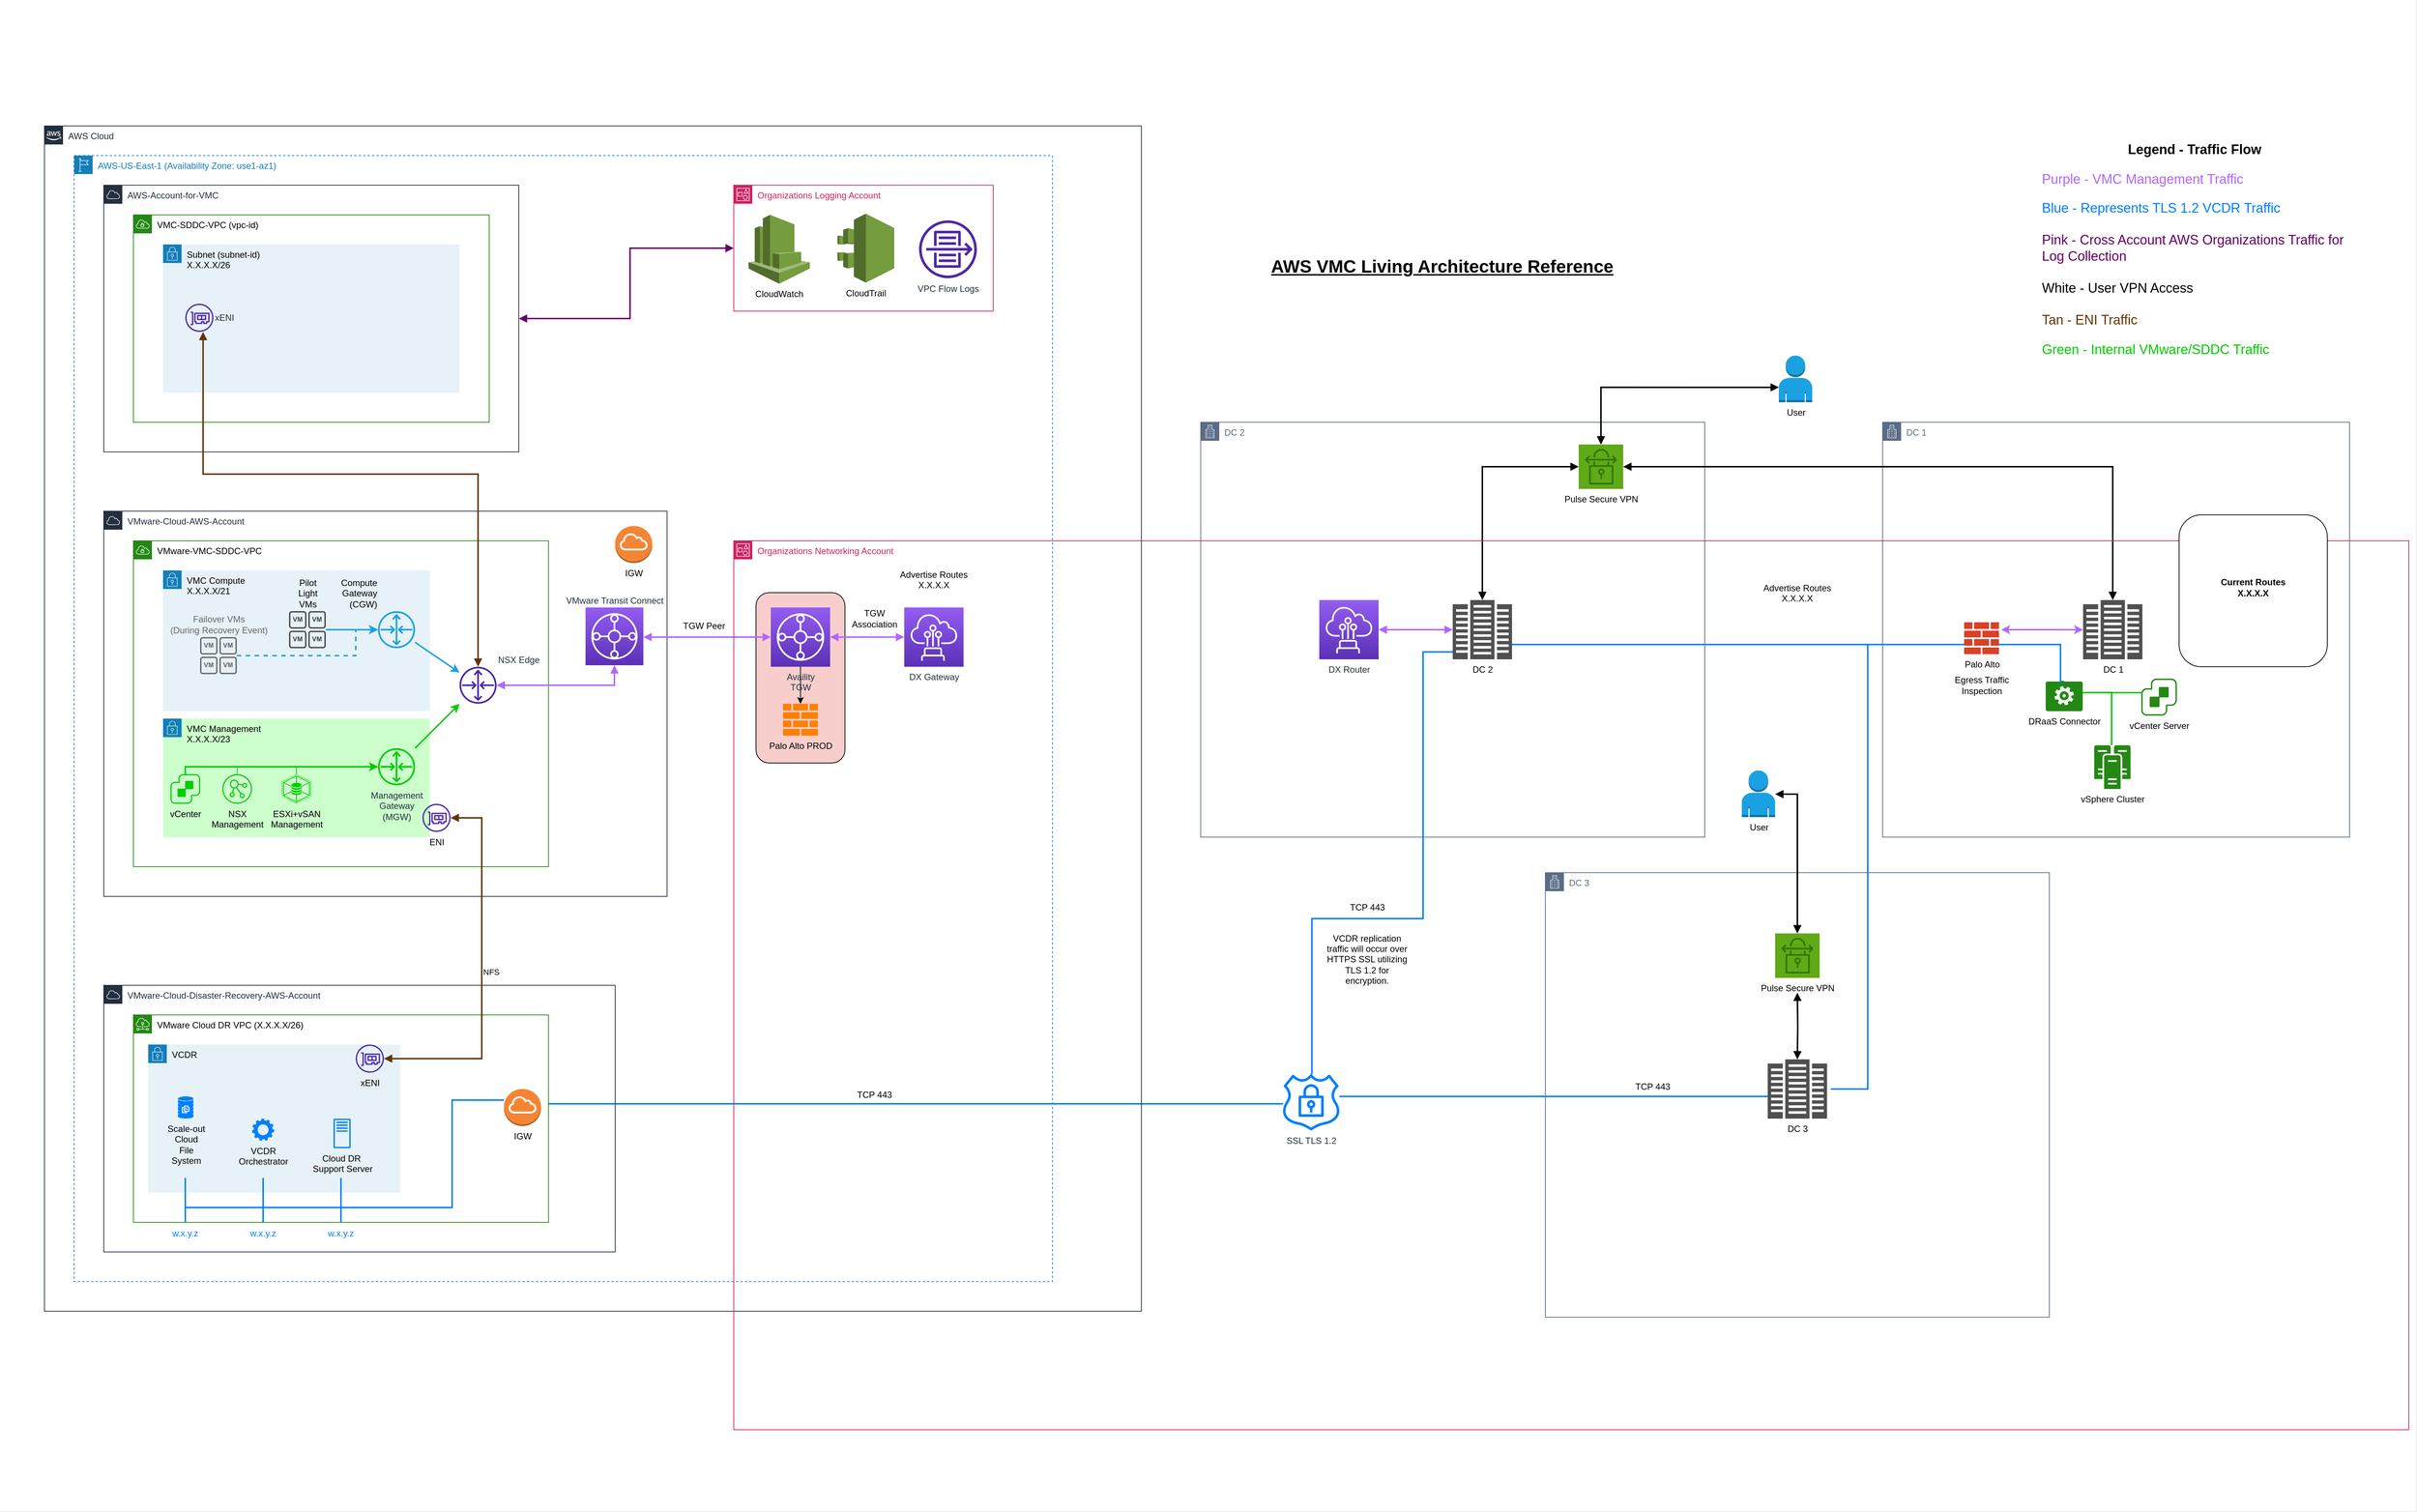 <mxfile version="22.0.2" type="github">
  <diagram name="Page-1" id="CFZ3m_Q7XMhh4M0znREa">
    <mxGraphModel dx="3552" dy="1558" grid="1" gridSize="10" guides="1" tooltips="1" connect="1" arrows="1" fold="1" page="1" pageScale="1" pageWidth="1100" pageHeight="850" background="#E6E6E6" math="0" shadow="0">
      <root>
        <mxCell id="0" />
        <mxCell id="EFL_deaahsUIEK4Oizf6-205" value="Background" style="" parent="0" />
        <mxCell id="EFL_deaahsUIEK4Oizf6-206" value="" style="fillColor=#FFFFFF;strokeColor=none;dashed=0;verticalAlign=top;fontStyle=0;fontColor=#232F3D;whiteSpace=wrap;html=1;" parent="EFL_deaahsUIEK4Oizf6-205" vertex="1">
          <mxGeometry x="-100" y="190" width="3260" height="2040" as="geometry" />
        </mxCell>
        <mxCell id="YQX2py7o5czLGxk7aCsz-1" value="&lt;div&gt;&lt;/div&gt;&lt;div&gt;Advertise Routes&lt;/div&gt;&lt;div&gt;X.X.X.X&lt;/div&gt;&lt;div&gt;&lt;br&gt;&lt;/div&gt;" style="text;whiteSpace=wrap;html=1;align=center;" parent="EFL_deaahsUIEK4Oizf6-205" vertex="1">
          <mxGeometry x="2270" y="970" width="110" height="100" as="geometry" />
        </mxCell>
        <mxCell id="NF3DAhBUewOX5-atg6oa-15" value="IGW" style="outlineConnect=0;dashed=0;verticalLabelPosition=bottom;verticalAlign=top;align=center;html=1;shape=mxgraph.aws3.internet_gateway;fillColor=#F58534;gradientColor=none;" parent="EFL_deaahsUIEK4Oizf6-205" vertex="1">
          <mxGeometry x="580" y="1570" width="50" height="50" as="geometry" />
        </mxCell>
        <mxCell id="NF3DAhBUewOX5-atg6oa-29" value="Palo Alto" style="sketch=0;pointerEvents=1;shadow=0;dashed=0;html=1;strokeColor=none;labelPosition=center;verticalLabelPosition=bottom;verticalAlign=top;outlineConnect=0;align=center;shape=mxgraph.office.concepts.firewall;fillColor=#DA4026;" parent="EFL_deaahsUIEK4Oizf6-205" vertex="1">
          <mxGeometry x="2550" y="1030" width="47" height="43" as="geometry" />
        </mxCell>
        <mxCell id="NF3DAhBUewOX5-atg6oa-26" value="Egress Traffic Inspection" style="text;html=1;strokeColor=none;fillColor=none;align=center;verticalAlign=middle;whiteSpace=wrap;rounded=0;" parent="EFL_deaahsUIEK4Oizf6-205" vertex="1">
          <mxGeometry x="2528.5" y="1080" width="90" height="70" as="geometry" />
        </mxCell>
        <mxCell id="NF3DAhBUewOX5-atg6oa-34" value="" style="endArrow=classic;startArrow=classic;html=1;rounded=0;strokeColor=#B266FF;strokeWidth=2;" parent="EFL_deaahsUIEK4Oizf6-205" target="EFL_deaahsUIEK4Oizf6-165" edge="1">
          <mxGeometry width="50" height="50" relative="1" as="geometry">
            <mxPoint x="2600" y="1040" as="sourcePoint" />
            <mxPoint x="2670" y="1050" as="targetPoint" />
          </mxGeometry>
        </mxCell>
        <mxCell id="NF3DAhBUewOX5-atg6oa-35" value="DC 3" style="points=[[0,0],[0.25,0],[0.5,0],[0.75,0],[1,0],[1,0.25],[1,0.5],[1,0.75],[1,1],[0.75,1],[0.5,1],[0.25,1],[0,1],[0,0.75],[0,0.5],[0,0.25]];outlineConnect=0;gradientColor=none;html=1;whiteSpace=wrap;fontSize=12;fontStyle=0;container=1;pointerEvents=0;collapsible=0;recursiveResize=0;shape=mxgraph.aws4.group;grIcon=mxgraph.aws4.group_corporate_data_center;strokeColor=#5A6C86;fillColor=none;verticalAlign=top;align=left;spacingLeft=30;fontColor=#5A6C86;dashed=0;" parent="EFL_deaahsUIEK4Oizf6-205" vertex="1">
          <mxGeometry x="1985" y="1368" width="680" height="600" as="geometry" />
        </mxCell>
        <mxCell id="NF3DAhBUewOX5-atg6oa-36" value="&lt;font color=&quot;#000000&quot;&gt;Pulse Secure VPN&lt;/font&gt;" style="sketch=0;outlineConnect=0;fontColor=#ffffff;strokeColor=#2D7600;fillColor=#60a917;dashed=0;verticalLabelPosition=bottom;verticalAlign=top;align=center;html=1;fontSize=12;fontStyle=0;aspect=fixed;shape=mxgraph.aws4.resourceIcon;resIcon=mxgraph.aws4.vpn_connection;" parent="NF3DAhBUewOX5-atg6oa-35" vertex="1">
          <mxGeometry x="310" y="82" width="60" height="60" as="geometry" />
        </mxCell>
        <mxCell id="NF3DAhBUewOX5-atg6oa-37" value="" style="edgeStyle=orthogonalEdgeStyle;rounded=0;orthogonalLoop=1;jettySize=auto;html=1;strokeColor=#000000;startArrow=block;startFill=1;strokeWidth=2;fillColor=#e51400;endArrow=block;endFill=1;" parent="NF3DAhBUewOX5-atg6oa-35" target="NF3DAhBUewOX5-atg6oa-38" edge="1">
          <mxGeometry relative="1" as="geometry">
            <Array as="points" />
            <mxPoint x="340" y="162" as="sourcePoint" />
            <mxPoint x="283" y="252" as="targetPoint" />
          </mxGeometry>
        </mxCell>
        <mxCell id="NF3DAhBUewOX5-atg6oa-38" value="DC 3" style="sketch=0;pointerEvents=1;shadow=0;dashed=0;html=1;strokeColor=none;fillColor=#505050;labelPosition=center;verticalLabelPosition=bottom;verticalAlign=top;outlineConnect=0;align=center;shape=mxgraph.office.servers.datacenter;" parent="NF3DAhBUewOX5-atg6oa-35" vertex="1">
          <mxGeometry x="300" y="252" width="80" height="80" as="geometry" />
        </mxCell>
        <mxCell id="k_cHZpzEjU6jbd9MycWm-3" value="SSL TLS 1.2" style="sketch=0;outlineConnect=0;fontColor=#232F3E;gradientColor=none;fillColor=#007FFF;strokeColor=none;dashed=0;verticalLabelPosition=bottom;verticalAlign=top;align=center;html=1;fontSize=12;fontStyle=0;aspect=fixed;pointerEvents=1;shape=mxgraph.aws4.ssl_padlock;" parent="EFL_deaahsUIEK4Oizf6-205" vertex="1">
          <mxGeometry x="1630" y="1640" width="78" height="76" as="geometry" />
        </mxCell>
        <mxCell id="k_cHZpzEjU6jbd9MycWm-5" style="edgeStyle=orthogonalEdgeStyle;rounded=0;orthogonalLoop=1;jettySize=auto;html=1;fillColor=#d5e8d4;strokeColor=#007FFF;startArrow=none;startFill=0;strokeWidth=2;endArrow=none;endFill=0;" parent="EFL_deaahsUIEK4Oizf6-205" source="k_cHZpzEjU6jbd9MycWm-3" target="iO8IXzt8poxKQLrwWmBO-33" edge="1">
          <mxGeometry relative="1" as="geometry">
            <Array as="points">
              <mxPoint x="1670" y="1430" />
              <mxPoint x="1820" y="1430" />
              <mxPoint x="1820" y="1070" />
            </Array>
            <mxPoint x="1730" y="1010" as="targetPoint" />
            <mxPoint x="1210" y="1060" as="sourcePoint" />
          </mxGeometry>
        </mxCell>
        <mxCell id="k_cHZpzEjU6jbd9MycWm-11" value="" style="edgeStyle=elbowEdgeStyle;elbow=vertical;endArrow=none;html=1;curved=0;rounded=0;endSize=6;startSize=8;startArrow=none;startFill=0;endFill=0;strokeWidth=2;fillColor=#d5e8d4;strokeColor=#007FFF;" parent="EFL_deaahsUIEK4Oizf6-205" source="EFL_deaahsUIEK4Oizf6-204" target="k_cHZpzEjU6jbd9MycWm-3" edge="1">
          <mxGeometry width="50" height="50" relative="1" as="geometry">
            <mxPoint x="1500" y="1410" as="sourcePoint" />
            <mxPoint x="1550" y="1360" as="targetPoint" />
            <Array as="points">
              <mxPoint x="1210" y="1680" />
            </Array>
          </mxGeometry>
        </mxCell>
        <mxCell id="k_cHZpzEjU6jbd9MycWm-12" value="VCDR replication traffic will occur over HTTPS SSL utilizing TLS 1.2 for encryption." style="text;html=1;strokeColor=none;fillColor=none;align=center;verticalAlign=middle;whiteSpace=wrap;rounded=0;" parent="EFL_deaahsUIEK4Oizf6-205" vertex="1">
          <mxGeometry x="1684" y="1420" width="121" height="130" as="geometry" />
        </mxCell>
        <mxCell id="k_cHZpzEjU6jbd9MycWm-14" value="" style="edgeStyle=elbowEdgeStyle;elbow=vertical;endArrow=none;html=1;curved=0;rounded=0;endSize=6;startSize=6;endFill=0;startArrow=none;startFill=0;strokeColor=#007FFF;strokeWidth=2;" parent="EFL_deaahsUIEK4Oizf6-205" source="NF3DAhBUewOX5-atg6oa-38" target="k_cHZpzEjU6jbd9MycWm-3" edge="1">
          <mxGeometry width="50" height="50" relative="1" as="geometry">
            <mxPoint x="1890" y="1570" as="sourcePoint" />
            <mxPoint x="1940" y="1520" as="targetPoint" />
            <Array as="points" />
          </mxGeometry>
        </mxCell>
        <mxCell id="k_cHZpzEjU6jbd9MycWm-17" value="&lt;div&gt;TCP 443&lt;/div&gt;" style="text;html=1;strokeColor=none;fillColor=none;align=center;verticalAlign=middle;whiteSpace=wrap;rounded=0;" parent="EFL_deaahsUIEK4Oizf6-205" vertex="1">
          <mxGeometry x="1050" y="1653" width="60" height="30" as="geometry" />
        </mxCell>
        <mxCell id="k_cHZpzEjU6jbd9MycWm-18" value="&lt;div&gt;TCP 443&lt;/div&gt;" style="text;html=1;strokeColor=none;fillColor=none;align=center;verticalAlign=middle;whiteSpace=wrap;rounded=0;" parent="EFL_deaahsUIEK4Oizf6-205" vertex="1">
          <mxGeometry x="1714.5" y="1400" width="60" height="30" as="geometry" />
        </mxCell>
        <mxCell id="k_cHZpzEjU6jbd9MycWm-19" value="&lt;div&gt;TCP 443&lt;/div&gt;" style="text;html=1;strokeColor=none;fillColor=none;align=center;verticalAlign=middle;whiteSpace=wrap;rounded=0;" parent="EFL_deaahsUIEK4Oizf6-205" vertex="1">
          <mxGeometry x="2100" y="1642" width="60" height="30" as="geometry" />
        </mxCell>
        <mxCell id="k_cHZpzEjU6jbd9MycWm-22" style="edgeStyle=orthogonalEdgeStyle;rounded=0;orthogonalLoop=1;jettySize=auto;html=1;exitX=1.063;exitY=0.5;exitDx=0;exitDy=0;exitPerimeter=0;fillColor=#a20025;strokeColor=#007FFF;startArrow=none;startFill=0;strokeWidth=2;endArrow=none;endFill=0;" parent="EFL_deaahsUIEK4Oizf6-205" source="NF3DAhBUewOX5-atg6oa-38" target="NF3DAhBUewOX5-atg6oa-29" edge="1">
          <mxGeometry relative="1" as="geometry">
            <Array as="points">
              <mxPoint x="2420" y="1660" />
              <mxPoint x="2420" y="1060" />
            </Array>
            <mxPoint x="1730" y="1010" as="targetPoint" />
            <mxPoint x="1210" y="1060" as="sourcePoint" />
          </mxGeometry>
        </mxCell>
        <mxCell id="VDFSCLHZ6UN0oR4ddyNd-4" value="" style="edgeStyle=segmentEdgeStyle;endArrow=none;html=1;curved=0;rounded=0;endSize=8;startSize=8;exitX=0.5;exitY=0;exitDx=0;exitDy=0;exitPerimeter=0;endFill=0;strokeWidth=2;strokeColor=#007FFF;" parent="EFL_deaahsUIEK4Oizf6-205" source="EFL_deaahsUIEK4Oizf6-168" target="NF3DAhBUewOX5-atg6oa-29" edge="1">
          <mxGeometry width="50" height="50" relative="1" as="geometry">
            <mxPoint x="2010" y="1340" as="sourcePoint" />
            <mxPoint x="2060" y="1290" as="targetPoint" />
            <Array as="points">
              <mxPoint x="2680" y="1110" />
              <mxPoint x="2680" y="1060" />
            </Array>
          </mxGeometry>
        </mxCell>
        <mxCell id="VDFSCLHZ6UN0oR4ddyNd-5" value="&lt;h1 align=&quot;center&quot; style=&quot;font-size: 18px;&quot;&gt;&lt;font style=&quot;font-size: 18px;&quot;&gt;Legend - Traffic Flow&lt;br&gt;&lt;/font&gt;&lt;/h1&gt;&lt;p style=&quot;font-size: 18px;&quot;&gt;&lt;font color=&quot;#b266ff&quot; style=&quot;font-size: 18px;&quot;&gt;Purple - VMC Management Traffic &lt;br&gt;&lt;/font&gt;&lt;/p&gt;&lt;p style=&quot;font-size: 18px;&quot;&gt;&lt;font style=&quot;font-size: 18px;&quot;&gt;&lt;font color=&quot;#007fff&quot;&gt;Blue - Represents TLS 1.2 VCDR Traffic&lt;/font&gt;&lt;br&gt;&lt;br&gt;&lt;font color=&quot;#660066&quot;&gt;Pink - Cross Account AWS Organizations Traffic for Log Collection&lt;/font&gt;&lt;br&gt;&lt;br&gt;White - User VPN Access&lt;br&gt;&lt;br&gt;&lt;font color=&quot;#663300&quot;&gt;Tan - ENI Traffic&lt;/font&gt;&lt;/font&gt;&lt;/p&gt;&lt;p style=&quot;font-size: 18px;&quot;&gt;&lt;font color=&quot;#00cc00&quot; style=&quot;font-size: 18px;&quot;&gt;Green - Internal VMware/SDDC Traffic&lt;br&gt;&lt;/font&gt;&lt;/p&gt;&lt;p style=&quot;font-size: 18px;&quot;&gt;&lt;font style=&quot;font-size: 18px;&quot;&gt;&amp;nbsp;&lt;font style=&quot;font-size: 18px;&quot;&gt;&lt;br&gt;&lt;/font&gt;&lt;/font&gt;&lt;/p&gt;" style="text;html=1;strokeColor=none;fillColor=none;spacing=5;spacingTop=-20;whiteSpace=wrap;overflow=hidden;rounded=0;" parent="EFL_deaahsUIEK4Oizf6-205" vertex="1">
          <mxGeometry x="2650" y="380" width="420" height="290" as="geometry" />
        </mxCell>
        <mxCell id="VDFSCLHZ6UN0oR4ddyNd-6" value="" style="edgeStyle=elbowEdgeStyle;rounded=0;elbow=vertical;html=1;labelBackgroundColor=#ffffff;endArrow=none;endFill=0;endSize=6;jettySize=auto;orthogonalLoop=1;strokeWidth=2;fontSize=14;strokeColor=#007FFF;" parent="EFL_deaahsUIEK4Oizf6-205" source="iO8IXzt8poxKQLrwWmBO-33" edge="1">
          <mxGeometry width="60" height="60" relative="1" as="geometry">
            <mxPoint x="1890" y="1180" as="sourcePoint" />
            <mxPoint x="2550" y="1060" as="targetPoint" />
            <Array as="points">
              <mxPoint x="2220" y="1060" />
            </Array>
          </mxGeometry>
        </mxCell>
        <mxCell id="VDFSCLHZ6UN0oR4ddyNd-20" value="&lt;font color=&quot;#007fff&quot;&gt;w.x.y.z&lt;/font&gt;" style="text;html=1;strokeColor=none;fillColor=none;align=center;verticalAlign=middle;whiteSpace=wrap;rounded=0;" parent="EFL_deaahsUIEK4Oizf6-205" vertex="1">
          <mxGeometry x="225" y="1840" width="60" height="30" as="geometry" />
        </mxCell>
        <mxCell id="VDFSCLHZ6UN0oR4ddyNd-21" value="&lt;div&gt;&lt;font color=&quot;#007fff&quot;&gt;w.x.y.z&lt;/font&gt;&lt;/div&gt;" style="text;html=1;strokeColor=none;fillColor=none;align=center;verticalAlign=middle;whiteSpace=wrap;rounded=0;" parent="EFL_deaahsUIEK4Oizf6-205" vertex="1">
          <mxGeometry x="120" y="1840" width="60" height="30" as="geometry" />
        </mxCell>
        <mxCell id="VDFSCLHZ6UN0oR4ddyNd-22" value="" style="rounded=1;whiteSpace=wrap;html=1;strokeColor=none;" parent="EFL_deaahsUIEK4Oizf6-205" vertex="1">
          <mxGeometry x="520" y="1560" width="120" height="82" as="geometry" />
        </mxCell>
        <mxCell id="VDFSCLHZ6UN0oR4ddyNd-25" value="IGW" style="outlineConnect=0;dashed=0;verticalLabelPosition=bottom;verticalAlign=top;align=center;html=1;shape=mxgraph.aws3.internet_gateway;fillColor=#F58534;gradientColor=none;" parent="EFL_deaahsUIEK4Oizf6-205" vertex="1">
          <mxGeometry x="730" y="900" width="50" height="50" as="geometry" />
        </mxCell>
        <mxCell id="VDFSCLHZ6UN0oR4ddyNd-19" value="&lt;font color=&quot;#007fff&quot;&gt;w.x.y.z&lt;/font&gt;" style="text;html=1;strokeColor=none;fillColor=none;align=center;verticalAlign=middle;whiteSpace=wrap;rounded=0;" parent="EFL_deaahsUIEK4Oizf6-205" vertex="1">
          <mxGeometry x="330" y="1840" width="60" height="30" as="geometry" />
        </mxCell>
        <mxCell id="VDFSCLHZ6UN0oR4ddyNd-33" value="" style="endArrow=none;html=1;rounded=0;entryX=0.5;entryY=0;entryDx=0;entryDy=0;strokeWidth=2;strokeColor=#007FFF;" parent="EFL_deaahsUIEK4Oizf6-205" target="VDFSCLHZ6UN0oR4ddyNd-19" edge="1">
          <mxGeometry width="50" height="50" relative="1" as="geometry">
            <mxPoint x="360" y="1820" as="sourcePoint" />
            <mxPoint x="420" y="1720" as="targetPoint" />
          </mxGeometry>
        </mxCell>
        <mxCell id="VDFSCLHZ6UN0oR4ddyNd-34" value="" style="endArrow=none;html=1;rounded=0;exitX=0.5;exitY=0;exitDx=0;exitDy=0;strokeWidth=2;strokeColor=#007FFF;" parent="EFL_deaahsUIEK4Oizf6-205" source="VDFSCLHZ6UN0oR4ddyNd-20" edge="1">
          <mxGeometry width="50" height="50" relative="1" as="geometry">
            <mxPoint x="230" y="1800" as="sourcePoint" />
            <mxPoint x="255" y="1820" as="targetPoint" />
          </mxGeometry>
        </mxCell>
        <mxCell id="VDFSCLHZ6UN0oR4ddyNd-35" value="" style="endArrow=none;html=1;rounded=0;exitX=0.5;exitY=0;exitDx=0;exitDy=0;strokeWidth=2;strokeColor=#007FFF;" parent="EFL_deaahsUIEK4Oizf6-205" source="VDFSCLHZ6UN0oR4ddyNd-21" edge="1">
          <mxGeometry width="50" height="50" relative="1" as="geometry">
            <mxPoint x="265" y="1850" as="sourcePoint" />
            <mxPoint x="150" y="1820" as="targetPoint" />
          </mxGeometry>
        </mxCell>
        <mxCell id="zbohaaeBNI1Exk3q-KYN-0" value="&lt;font color=&quot;#000000&quot;&gt;User&lt;/font&gt;" style="outlineConnect=0;dashed=0;verticalLabelPosition=bottom;verticalAlign=top;align=center;html=1;shape=mxgraph.aws3.user;fillColor=#1ba1e2;fontColor=#ffffff;strokeColor=#006EAF;" parent="EFL_deaahsUIEK4Oizf6-205" vertex="1">
          <mxGeometry x="2250" y="1230" width="45" height="63" as="geometry" />
        </mxCell>
        <mxCell id="zbohaaeBNI1Exk3q-KYN-4" value="" style="edgeStyle=orthogonalEdgeStyle;html=1;endArrow=block;elbow=vertical;startArrow=block;startFill=1;endFill=1;strokeColor=#000000;rounded=0;fillColor=#e51400;strokeWidth=2;" parent="EFL_deaahsUIEK4Oizf6-205" source="NF3DAhBUewOX5-atg6oa-36" target="zbohaaeBNI1Exk3q-KYN-0" edge="1">
          <mxGeometry width="100" relative="1" as="geometry">
            <mxPoint x="2310" y="723" as="sourcePoint" />
            <mxPoint x="2070" y="800" as="targetPoint" />
            <Array as="points">
              <mxPoint x="2325" y="1262" />
            </Array>
          </mxGeometry>
        </mxCell>
        <mxCell id="EFL_deaahsUIEK4Oizf6-10" value="Base" style="" parent="0" />
        <mxCell id="EFL_deaahsUIEK4Oizf6-85" value="AWS Cloud" style="points=[[0,0],[0.25,0],[0.5,0],[0.75,0],[1,0],[1,0.25],[1,0.5],[1,0.75],[1,1],[0.75,1],[0.5,1],[0.25,1],[0,1],[0,0.75],[0,0.5],[0,0.25]];outlineConnect=0;gradientColor=none;html=1;whiteSpace=wrap;fontSize=12;fontStyle=0;container=0;pointerEvents=0;collapsible=0;recursiveResize=0;shape=mxgraph.aws4.group;grIcon=mxgraph.aws4.group_aws_cloud_alt;strokeColor=#232F3E;fillColor=none;verticalAlign=top;align=left;spacingLeft=30;fontColor=#232F3E;dashed=0;" parent="EFL_deaahsUIEK4Oizf6-10" vertex="1">
          <mxGeometry x="-40" y="360" width="1480" height="1600" as="geometry" />
        </mxCell>
        <mxCell id="EFL_deaahsUIEK4Oizf6-12" value="AWS-US-East-1 (Availability Zone: use1-az1)" style="points=[[0,0],[0.25,0],[0.5,0],[0.75,0],[1,0],[1,0.25],[1,0.5],[1,0.75],[1,1],[0.75,1],[0.5,1],[0.25,1],[0,1],[0,0.75],[0,0.5],[0,0.25]];outlineConnect=0;gradientColor=none;html=1;whiteSpace=wrap;fontSize=12;fontStyle=0;container=0;pointerEvents=0;collapsible=0;recursiveResize=0;shape=mxgraph.aws4.group;grIcon=mxgraph.aws4.group_region;strokeColor=#147EBA;fillColor=none;verticalAlign=top;align=left;spacingLeft=30;fontColor=#147EBA;dashed=1;" parent="EFL_deaahsUIEK4Oizf6-10" vertex="1">
          <mxGeometry y="400" width="1320" height="1520" as="geometry" />
        </mxCell>
        <mxCell id="EFL_deaahsUIEK4Oizf6-36" value="VMware-Cloud-AWS-Account" style="points=[[0,0],[0.25,0],[0.5,0],[0.75,0],[1,0],[1,0.25],[1,0.5],[1,0.75],[1,1],[0.75,1],[0.5,1],[0.25,1],[0,1],[0,0.75],[0,0.5],[0,0.25]];outlineConnect=0;gradientColor=none;html=1;whiteSpace=wrap;fontSize=12;fontStyle=0;container=1;pointerEvents=0;collapsible=0;recursiveResize=0;shape=mxgraph.aws4.group;grIcon=mxgraph.aws4.group_aws_cloud;strokeColor=#232F3E;fillColor=none;verticalAlign=top;align=left;spacingLeft=30;fontColor=#232F3E;dashed=0;" parent="EFL_deaahsUIEK4Oizf6-10" vertex="1">
          <mxGeometry x="40" y="880" width="760" height="520" as="geometry" />
        </mxCell>
        <mxCell id="EFL_deaahsUIEK4Oizf6-107" value="&lt;h1&gt;AWS VMC Living Architecture Reference&lt;br&gt;&lt;/h1&gt;" style="text;html=1;strokeColor=none;fillColor=none;spacing=5;spacingTop=-20;whiteSpace=wrap;overflow=hidden;rounded=0;fontStyle=4;fontColor=#000000;" parent="EFL_deaahsUIEK4Oizf6-10" vertex="1">
          <mxGeometry x="1610" y="530" width="510" height="40" as="geometry" />
        </mxCell>
        <mxCell id="EFL_deaahsUIEK4Oizf6-150" value="DC 2" style="points=[[0,0],[0.25,0],[0.5,0],[0.75,0],[1,0],[1,0.25],[1,0.5],[1,0.75],[1,1],[0.75,1],[0.5,1],[0.25,1],[0,1],[0,0.75],[0,0.5],[0,0.25]];outlineConnect=0;gradientColor=none;html=1;whiteSpace=wrap;fontSize=12;fontStyle=0;container=1;pointerEvents=0;collapsible=0;recursiveResize=0;shape=mxgraph.aws4.group;grIcon=mxgraph.aws4.group_corporate_data_center;strokeColor=#5A6C86;fillColor=none;verticalAlign=top;align=left;spacingLeft=30;fontColor=#5A6C86;dashed=0;" parent="EFL_deaahsUIEK4Oizf6-10" vertex="1">
          <mxGeometry x="1520" y="760" width="680" height="560" as="geometry" />
        </mxCell>
        <mxCell id="iO8IXzt8poxKQLrwWmBO-22" value="&lt;font color=&quot;#000000&quot;&gt;Pulse Secure VPN&lt;/font&gt;" style="sketch=0;outlineConnect=0;fontColor=#ffffff;strokeColor=#2D7600;fillColor=#60a917;dashed=0;verticalLabelPosition=bottom;verticalAlign=top;align=center;html=1;fontSize=12;fontStyle=0;aspect=fixed;shape=mxgraph.aws4.resourceIcon;resIcon=mxgraph.aws4.vpn_connection;" parent="EFL_deaahsUIEK4Oizf6-150" vertex="1">
          <mxGeometry x="510" y="30" width="60" height="60" as="geometry" />
        </mxCell>
        <mxCell id="iO8IXzt8poxKQLrwWmBO-27" value="" style="edgeStyle=orthogonalEdgeStyle;rounded=0;orthogonalLoop=1;jettySize=auto;html=1;strokeColor=#000000;startArrow=block;startFill=1;strokeWidth=2;fillColor=#e51400;endArrow=block;endFill=1;" parent="EFL_deaahsUIEK4Oizf6-150" source="iO8IXzt8poxKQLrwWmBO-22" target="iO8IXzt8poxKQLrwWmBO-33" edge="1">
          <mxGeometry relative="1" as="geometry">
            <Array as="points">
              <mxPoint x="380" y="60" />
            </Array>
            <mxPoint x="290" y="150" as="sourcePoint" />
            <mxPoint x="323" y="240" as="targetPoint" />
          </mxGeometry>
        </mxCell>
        <mxCell id="iO8IXzt8poxKQLrwWmBO-33" value="DC 2" style="sketch=0;pointerEvents=1;shadow=0;dashed=0;html=1;strokeColor=none;fillColor=#505050;labelPosition=center;verticalLabelPosition=bottom;verticalAlign=top;outlineConnect=0;align=center;shape=mxgraph.office.servers.datacenter;" parent="EFL_deaahsUIEK4Oizf6-150" vertex="1">
          <mxGeometry x="340" y="240" width="80" height="80" as="geometry" />
        </mxCell>
        <mxCell id="NF3DAhBUewOX5-atg6oa-2" value="DX Router" style="sketch=0;points=[[0,0,0],[0.25,0,0],[0.5,0,0],[0.75,0,0],[1,0,0],[0,1,0],[0.25,1,0],[0.5,1,0],[0.75,1,0],[1,1,0],[0,0.25,0],[0,0.5,0],[0,0.75,0],[1,0.25,0],[1,0.5,0],[1,0.75,0]];outlineConnect=0;fontColor=#232F3E;gradientColor=#945DF2;gradientDirection=north;fillColor=#5A30B5;strokeColor=#ffffff;dashed=0;verticalLabelPosition=bottom;verticalAlign=top;align=center;html=1;fontSize=12;fontStyle=0;aspect=fixed;shape=mxgraph.aws4.resourceIcon;resIcon=mxgraph.aws4.direct_connect;" parent="EFL_deaahsUIEK4Oizf6-150" vertex="1">
          <mxGeometry x="160" y="240" width="80" height="80" as="geometry" />
        </mxCell>
        <mxCell id="NF3DAhBUewOX5-atg6oa-4" style="edgeStyle=orthogonalEdgeStyle;rounded=0;orthogonalLoop=1;jettySize=auto;html=1;fillColor=#a20025;strokeColor=#B266FF;startArrow=block;startFill=1;strokeWidth=2;endArrow=block;endFill=1;entryX=1;entryY=0.5;entryDx=0;entryDy=0;entryPerimeter=0;" parent="EFL_deaahsUIEK4Oizf6-150" source="iO8IXzt8poxKQLrwWmBO-33" target="NF3DAhBUewOX5-atg6oa-2" edge="1">
          <mxGeometry relative="1" as="geometry">
            <Array as="points" />
            <mxPoint x="90" y="300" as="targetPoint" />
            <mxPoint x="-310" y="300" as="sourcePoint" />
          </mxGeometry>
        </mxCell>
        <mxCell id="EFL_deaahsUIEK4Oizf6-156" value="DC 1" style="points=[[0,0],[0.25,0],[0.5,0],[0.75,0],[1,0],[1,0.25],[1,0.5],[1,0.75],[1,1],[0.75,1],[0.5,1],[0.25,1],[0,1],[0,0.75],[0,0.5],[0,0.25]];outlineConnect=0;gradientColor=none;html=1;whiteSpace=wrap;fontSize=12;fontStyle=0;container=1;pointerEvents=0;collapsible=0;recursiveResize=0;shape=mxgraph.aws4.group;grIcon=mxgraph.aws4.group_corporate_data_center;strokeColor=#5A6C86;fillColor=none;verticalAlign=top;align=left;spacingLeft=30;fontColor=#5A6C86;dashed=0;" parent="EFL_deaahsUIEK4Oizf6-10" vertex="1">
          <mxGeometry x="2440" y="760" width="630" height="560" as="geometry" />
        </mxCell>
        <mxCell id="EFL_deaahsUIEK4Oizf6-165" value="DC 1" style="sketch=0;pointerEvents=1;shadow=0;dashed=0;html=1;strokeColor=none;fillColor=#505050;labelPosition=center;verticalLabelPosition=bottom;verticalAlign=top;outlineConnect=0;align=center;shape=mxgraph.office.servers.datacenter;" parent="EFL_deaahsUIEK4Oizf6-156" vertex="1">
          <mxGeometry x="270.5" y="240" width="80" height="80" as="geometry" />
        </mxCell>
        <mxCell id="EFL_deaahsUIEK4Oizf6-30" value="AWS-Account-for-VMC" style="points=[[0,0],[0.25,0],[0.5,0],[0.75,0],[1,0],[1,0.25],[1,0.5],[1,0.75],[1,1],[0.75,1],[0.5,1],[0.25,1],[0,1],[0,0.75],[0,0.5],[0,0.25]];outlineConnect=0;gradientColor=none;html=1;whiteSpace=wrap;fontSize=12;fontStyle=0;container=1;pointerEvents=0;collapsible=0;recursiveResize=0;shape=mxgraph.aws4.group;grIcon=mxgraph.aws4.group_aws_cloud;strokeColor=#232F3E;fillColor=none;verticalAlign=top;align=left;spacingLeft=30;fontColor=#232F3E;dashed=0;movable=1;resizable=1;rotatable=1;deletable=1;editable=1;locked=0;connectable=1;" parent="EFL_deaahsUIEK4Oizf6-10" vertex="1">
          <mxGeometry x="40" y="440" width="560" height="360" as="geometry" />
        </mxCell>
        <mxCell id="EFL_deaahsUIEK4Oizf6-111" value="VMware-Cloud-Disaster-Recovery-AWS-Account" style="points=[[0,0],[0.25,0],[0.5,0],[0.75,0],[1,0],[1,0.25],[1,0.5],[1,0.75],[1,1],[0.75,1],[0.5,1],[0.25,1],[0,1],[0,0.75],[0,0.5],[0,0.25]];outlineConnect=0;gradientColor=none;html=1;whiteSpace=wrap;fontSize=12;fontStyle=0;container=0;pointerEvents=0;collapsible=0;recursiveResize=0;shape=mxgraph.aws4.group;grIcon=mxgraph.aws4.group_aws_cloud;strokeColor=#232F3E;fillColor=none;verticalAlign=top;align=left;spacingLeft=30;fontColor=#232F3E;dashed=0;" parent="EFL_deaahsUIEK4Oizf6-10" vertex="1">
          <mxGeometry x="40" y="1520" width="690" height="360" as="geometry" />
        </mxCell>
        <mxCell id="iO8IXzt8poxKQLrwWmBO-32" value="" style="edgeStyle=orthogonalEdgeStyle;html=1;endArrow=block;elbow=vertical;startArrow=block;startFill=1;endFill=1;strokeColor=#000000;rounded=0;fillColor=#e51400;strokeWidth=2;" parent="EFL_deaahsUIEK4Oizf6-10" source="EFL_deaahsUIEK4Oizf6-165" target="iO8IXzt8poxKQLrwWmBO-22" edge="1">
          <mxGeometry width="100" relative="1" as="geometry">
            <mxPoint x="2120" y="810" as="sourcePoint" />
            <mxPoint x="2640" y="820.0" as="targetPoint" />
            <Array as="points">
              <mxPoint x="2751" y="820" />
            </Array>
          </mxGeometry>
        </mxCell>
        <mxCell id="EFL_deaahsUIEK4Oizf6-9" value="AWS-SDDC" style="" parent="0" />
        <mxCell id="EFL_deaahsUIEK4Oizf6-56" value="&lt;font color=&quot;#000000&quot;&gt;VMware-VMC-SDDC-VPC&lt;/font&gt;" style="points=[[0,0],[0.25,0],[0.5,0],[0.75,0],[1,0],[1,0.25],[1,0.5],[1,0.75],[1,1],[0.75,1],[0.5,1],[0.25,1],[0,1],[0,0.75],[0,0.5],[0,0.25]];outlineConnect=0;gradientColor=none;html=1;whiteSpace=wrap;fontSize=12;fontStyle=0;container=1;pointerEvents=0;collapsible=0;recursiveResize=0;shape=mxgraph.aws4.group;grIcon=mxgraph.aws4.group_vpc;strokeColor=#248814;fillColor=none;verticalAlign=top;align=left;spacingLeft=30;fontColor=#AAB7B8;dashed=0;" parent="EFL_deaahsUIEK4Oizf6-9" vertex="1">
          <mxGeometry x="80" y="920" width="560" height="440" as="geometry" />
        </mxCell>
        <mxCell id="EFL_deaahsUIEK4Oizf6-57" value="&lt;div&gt;&lt;font color=&quot;#000000&quot;&gt;VMC Compute&amp;nbsp;&lt;/font&gt;&lt;/div&gt;&lt;div&gt;&lt;font color=&quot;#000000&quot;&gt;X.X.X.X/21&lt;/font&gt;&lt;/div&gt;" style="points=[[0,0],[0.25,0],[0.5,0],[0.75,0],[1,0],[1,0.25],[1,0.5],[1,0.75],[1,1],[0.75,1],[0.5,1],[0.25,1],[0,1],[0,0.75],[0,0.5],[0,0.25]];outlineConnect=0;gradientColor=none;html=1;whiteSpace=wrap;fontSize=12;fontStyle=0;container=1;pointerEvents=0;collapsible=0;recursiveResize=0;shape=mxgraph.aws4.group;grIcon=mxgraph.aws4.group_security_group;grStroke=0;strokeColor=#147EBA;fillColor=#E6F2F8;verticalAlign=top;align=left;spacingLeft=30;fontColor=#147EBA;dashed=0;" parent="EFL_deaahsUIEK4Oizf6-56" vertex="1">
          <mxGeometry x="40" y="40" width="360" height="190" as="geometry" />
        </mxCell>
        <mxCell id="EFL_deaahsUIEK4Oizf6-87" style="edgeStyle=orthogonalEdgeStyle;rounded=0;orthogonalLoop=1;jettySize=auto;html=1;strokeColor=#1aa1e3;strokeWidth=2;fillColor=#1ba1e2;" parent="EFL_deaahsUIEK4Oizf6-57" source="EFL_deaahsUIEK4Oizf6-75" target="EFL_deaahsUIEK4Oizf6-78" edge="1">
          <mxGeometry relative="1" as="geometry" />
        </mxCell>
        <mxCell id="EFL_deaahsUIEK4Oizf6-75" value="Pilot&lt;br&gt;Light&lt;br&gt;VMs" style="sketch=0;pointerEvents=1;shadow=0;dashed=0;html=1;strokeColor=none;fillColor=#434445;aspect=fixed;labelPosition=center;verticalLabelPosition=top;verticalAlign=bottom;align=center;outlineConnect=0;shape=mxgraph.vvd.vm_group;" parent="EFL_deaahsUIEK4Oizf6-57" vertex="1">
          <mxGeometry x="170" y="55" width="49.5" height="50" as="geometry" />
        </mxCell>
        <mxCell id="EFL_deaahsUIEK4Oizf6-78" value="Compute &lt;br&gt;Gateway&lt;br&gt;(CGW)" style="sketch=0;outlineConnect=0;fontColor=#000000;fillColor=#1ba1e2;strokeColor=#006EAF;dashed=0;verticalLabelPosition=top;verticalAlign=bottom;align=right;html=1;fontSize=12;fontStyle=0;aspect=fixed;pointerEvents=1;shape=mxgraph.aws4.router;labelPosition=left;" parent="EFL_deaahsUIEK4Oizf6-57" vertex="1">
          <mxGeometry x="290" y="55" width="50" height="50" as="geometry" />
        </mxCell>
        <mxCell id="EFL_deaahsUIEK4Oizf6-89" value="" style="edgeStyle=orthogonalEdgeStyle;rounded=0;orthogonalLoop=1;jettySize=auto;html=1;fillColor=#1ba1e2;strokeColor=#1aa1e3;strokeWidth=2;jumpStyle=none;dashed=1;" parent="EFL_deaahsUIEK4Oizf6-57" source="EFL_deaahsUIEK4Oizf6-79" target="EFL_deaahsUIEK4Oizf6-78" edge="1">
          <mxGeometry relative="1" as="geometry">
            <Array as="points">
              <mxPoint x="260" y="115" />
              <mxPoint x="260" y="80" />
            </Array>
          </mxGeometry>
        </mxCell>
        <mxCell id="EFL_deaahsUIEK4Oizf6-79" value="Failover VMs&lt;br&gt;(During Recovery Event)" style="sketch=0;pointerEvents=1;shadow=0;dashed=0;html=1;strokeColor=none;fillColor=#666666;aspect=fixed;labelPosition=center;verticalLabelPosition=top;verticalAlign=bottom;align=center;outlineConnect=0;shape=mxgraph.vvd.vm_group;fontColor=#666666;" parent="EFL_deaahsUIEK4Oizf6-57" vertex="1">
          <mxGeometry x="50" y="90" width="49.5" height="50" as="geometry" />
        </mxCell>
        <mxCell id="EFL_deaahsUIEK4Oizf6-69" value="NSX Edge" style="sketch=0;outlineConnect=0;fontColor=#232F3E;gradientColor=none;fillColor=#4D27AA;strokeColor=none;dashed=0;verticalLabelPosition=top;verticalAlign=bottom;align=left;html=1;fontSize=12;fontStyle=0;aspect=fixed;pointerEvents=1;shape=mxgraph.aws4.router;labelPosition=right;" parent="EFL_deaahsUIEK4Oizf6-56" vertex="1">
          <mxGeometry x="440" y="170" width="50" height="50" as="geometry" />
        </mxCell>
        <mxCell id="EFL_deaahsUIEK4Oizf6-73" value="&lt;div&gt;&lt;font color=&quot;#000000&quot;&gt;VMC Management&lt;br&gt;&lt;/font&gt;&lt;/div&gt;&lt;div&gt;&lt;font color=&quot;#000000&quot;&gt;X.X.X.X/23&lt;/font&gt;&lt;/div&gt;" style="points=[[0,0],[0.25,0],[0.5,0],[0.75,0],[1,0],[1,0.25],[1,0.5],[1,0.75],[1,1],[0.75,1],[0.5,1],[0.25,1],[0,1],[0,0.75],[0,0.5],[0,0.25]];outlineConnect=0;gradientColor=none;html=1;whiteSpace=wrap;fontSize=12;fontStyle=0;container=1;pointerEvents=0;collapsible=0;recursiveResize=0;shape=mxgraph.aws4.group;grIcon=mxgraph.aws4.group_security_group;grStroke=0;strokeColor=#147EBA;fillColor=#CCFFCC;verticalAlign=top;align=left;spacingLeft=30;fontColor=#147EBA;dashed=0;" parent="EFL_deaahsUIEK4Oizf6-56" vertex="1">
          <mxGeometry x="40" y="240" width="360" height="160" as="geometry" />
        </mxCell>
        <mxCell id="EFL_deaahsUIEK4Oizf6-97" style="edgeStyle=orthogonalEdgeStyle;rounded=0;orthogonalLoop=1;jettySize=auto;html=1;strokeColor=#00CC00;strokeWidth=2;" parent="EFL_deaahsUIEK4Oizf6-73" source="EFL_deaahsUIEK4Oizf6-80" target="EFL_deaahsUIEK4Oizf6-81" edge="1">
          <mxGeometry relative="1" as="geometry">
            <Array as="points">
              <mxPoint x="30" y="65" />
            </Array>
          </mxGeometry>
        </mxCell>
        <mxCell id="EFL_deaahsUIEK4Oizf6-80" value="vCenter" style="sketch=0;pointerEvents=1;shadow=0;dashed=0;html=1;strokeColor=none;fillColor=#00CC00;labelPosition=center;verticalLabelPosition=bottom;verticalAlign=top;align=center;outlineConnect=0;shape=mxgraph.vvd.vcenter_server;" parent="EFL_deaahsUIEK4Oizf6-73" vertex="1">
          <mxGeometry x="10" y="75" width="40" height="40" as="geometry" />
        </mxCell>
        <mxCell id="EFL_deaahsUIEK4Oizf6-81" value="Management&lt;br&gt;Gateway&lt;br&gt;(MGW)" style="sketch=0;outlineConnect=0;fontColor=#232F3E;gradientColor=none;fillColor=#00CC00;strokeColor=none;dashed=0;verticalLabelPosition=bottom;verticalAlign=top;align=center;html=1;fontSize=12;fontStyle=0;aspect=fixed;pointerEvents=1;shape=mxgraph.aws4.router;labelPosition=center;" parent="EFL_deaahsUIEK4Oizf6-73" vertex="1">
          <mxGeometry x="290" y="40" width="50" height="50" as="geometry" />
        </mxCell>
        <mxCell id="EFL_deaahsUIEK4Oizf6-98" style="edgeStyle=orthogonalEdgeStyle;rounded=0;orthogonalLoop=1;jettySize=auto;html=1;strokeColor=#00CC00;" parent="EFL_deaahsUIEK4Oizf6-73" source="EFL_deaahsUIEK4Oizf6-92" target="EFL_deaahsUIEK4Oizf6-81" edge="1">
          <mxGeometry relative="1" as="geometry">
            <Array as="points">
              <mxPoint x="100" y="65" />
            </Array>
          </mxGeometry>
        </mxCell>
        <mxCell id="EFL_deaahsUIEK4Oizf6-92" value="NSX&lt;br&gt;Management" style="sketch=0;pointerEvents=1;shadow=0;dashed=0;html=1;strokeColor=none;fillColor=#00CC00;aspect=fixed;labelPosition=center;verticalLabelPosition=bottom;verticalAlign=top;align=center;outlineConnect=0;shape=mxgraph.vvd.nsx_controller;" parent="EFL_deaahsUIEK4Oizf6-73" vertex="1">
          <mxGeometry x="80" y="75" width="40" height="40" as="geometry" />
        </mxCell>
        <mxCell id="EFL_deaahsUIEK4Oizf6-99" style="edgeStyle=orthogonalEdgeStyle;rounded=0;orthogonalLoop=1;jettySize=auto;html=1;strokeColor=#00CC00;" parent="EFL_deaahsUIEK4Oizf6-73" source="EFL_deaahsUIEK4Oizf6-94" target="EFL_deaahsUIEK4Oizf6-81" edge="1">
          <mxGeometry relative="1" as="geometry">
            <Array as="points">
              <mxPoint x="180" y="65" />
            </Array>
          </mxGeometry>
        </mxCell>
        <mxCell id="EFL_deaahsUIEK4Oizf6-94" value="ESXi+vSAN&lt;br&gt;Management" style="sketch=0;pointerEvents=1;shadow=0;dashed=0;html=1;strokeColor=none;fillColor=#00CC00;labelPosition=center;verticalLabelPosition=bottom;verticalAlign=top;align=center;outlineConnect=0;shape=mxgraph.vvd.vsan;" parent="EFL_deaahsUIEK4Oizf6-73" vertex="1">
          <mxGeometry x="160" y="75" width="40" height="40" as="geometry" />
        </mxCell>
        <mxCell id="EFL_deaahsUIEK4Oizf6-83" style="rounded=1;orthogonalLoop=1;jettySize=auto;html=1;strokeColor=#1aa1e3;strokeWidth=2;" parent="EFL_deaahsUIEK4Oizf6-56" source="EFL_deaahsUIEK4Oizf6-78" target="EFL_deaahsUIEK4Oizf6-69" edge="1">
          <mxGeometry relative="1" as="geometry" />
        </mxCell>
        <mxCell id="EFL_deaahsUIEK4Oizf6-84" style="rounded=0;orthogonalLoop=1;jettySize=auto;html=1;strokeColor=#00CC00;strokeWidth=2;" parent="EFL_deaahsUIEK4Oizf6-56" source="EFL_deaahsUIEK4Oizf6-81" target="EFL_deaahsUIEK4Oizf6-69" edge="1">
          <mxGeometry relative="1" as="geometry" />
        </mxCell>
        <mxCell id="EFL_deaahsUIEK4Oizf6-113" value="&lt;font color=&quot;#000000&quot;&gt;ENI&lt;/font&gt;" style="sketch=0;outlineConnect=0;fontColor=#232F3E;gradientColor=none;fillColor=#4D27AA;strokeColor=none;dashed=0;verticalLabelPosition=bottom;verticalAlign=top;align=center;html=1;fontSize=12;fontStyle=0;aspect=fixed;pointerEvents=1;shape=mxgraph.aws4.elastic_network_interface;" parent="EFL_deaahsUIEK4Oizf6-56" vertex="1">
          <mxGeometry x="390" y="355" width="38" height="38" as="geometry" />
        </mxCell>
        <mxCell id="EFL_deaahsUIEK4Oizf6-54" value="&lt;font color=&quot;#000000&quot;&gt;VMC-SDDC-VPC (vpc-id)&lt;/font&gt;" style="points=[[0,0],[0.25,0],[0.5,0],[0.75,0],[1,0],[1,0.25],[1,0.5],[1,0.75],[1,1],[0.75,1],[0.5,1],[0.25,1],[0,1],[0,0.75],[0,0.5],[0,0.25]];outlineConnect=0;gradientColor=none;html=1;whiteSpace=wrap;fontSize=12;fontStyle=0;container=1;pointerEvents=0;collapsible=0;recursiveResize=0;shape=mxgraph.aws4.group;grIcon=mxgraph.aws4.group_vpc;strokeColor=#248814;fillColor=none;verticalAlign=top;align=left;spacingLeft=30;fontColor=#AAB7B8;dashed=0;" parent="EFL_deaahsUIEK4Oizf6-9" vertex="1">
          <mxGeometry x="80" y="480" width="480" height="280" as="geometry" />
        </mxCell>
        <mxCell id="EFL_deaahsUIEK4Oizf6-55" value="&lt;div&gt;&lt;font color=&quot;#000000&quot;&gt;Subnet (subnet-id) &lt;br&gt;&lt;/font&gt;&lt;/div&gt;&lt;div&gt;&lt;font color=&quot;#000000&quot;&gt;X.X.X.X/26&lt;/font&gt;&lt;/div&gt;" style="points=[[0,0],[0.25,0],[0.5,0],[0.75,0],[1,0],[1,0.25],[1,0.5],[1,0.75],[1,1],[0.75,1],[0.5,1],[0.25,1],[0,1],[0,0.75],[0,0.5],[0,0.25]];outlineConnect=0;gradientColor=none;html=1;whiteSpace=wrap;fontSize=12;fontStyle=0;container=1;pointerEvents=0;collapsible=0;recursiveResize=0;shape=mxgraph.aws4.group;grIcon=mxgraph.aws4.group_security_group;grStroke=0;strokeColor=#147EBA;fillColor=#E6F2F8;verticalAlign=top;align=left;spacingLeft=30;fontColor=#147EBA;dashed=0;" parent="EFL_deaahsUIEK4Oizf6-54" vertex="1">
          <mxGeometry x="40" y="40" width="400" height="200" as="geometry" />
        </mxCell>
        <mxCell id="EFL_deaahsUIEK4Oizf6-68" value="xENI" style="sketch=0;outlineConnect=0;fontColor=#232F3E;gradientColor=none;fillColor=#4D27AA;strokeColor=none;dashed=0;verticalLabelPosition=middle;verticalAlign=middle;align=left;html=1;fontSize=12;fontStyle=0;aspect=fixed;pointerEvents=1;shape=mxgraph.aws4.elastic_network_interface;labelPosition=right;" parent="EFL_deaahsUIEK4Oizf6-55" vertex="1">
          <mxGeometry x="30" y="80" width="38" height="38" as="geometry" />
        </mxCell>
        <mxCell id="EFL_deaahsUIEK4Oizf6-70" style="edgeStyle=orthogonalEdgeStyle;rounded=0;orthogonalLoop=1;jettySize=auto;html=1;fontColor=#7F00FF;strokeWidth=2;strokeColor=#663300;endArrow=block;endFill=1;startArrow=block;startFill=1;" parent="EFL_deaahsUIEK4Oizf6-9" source="EFL_deaahsUIEK4Oizf6-68" target="EFL_deaahsUIEK4Oizf6-69" edge="1">
          <mxGeometry relative="1" as="geometry">
            <Array as="points">
              <mxPoint x="174" y="830" />
              <mxPoint x="545" y="830" />
            </Array>
          </mxGeometry>
        </mxCell>
        <mxCell id="EFL_deaahsUIEK4Oizf6-76" style="edgeStyle=orthogonalEdgeStyle;rounded=0;orthogonalLoop=1;jettySize=auto;html=1;strokeWidth=2;strokeColor=#B266FF;startArrow=block;startFill=1;entryX=0.5;entryY=1;entryDx=0;entryDy=0;entryPerimeter=0;endArrow=block;endFill=1;" parent="EFL_deaahsUIEK4Oizf6-9" source="EFL_deaahsUIEK4Oizf6-69" target="EFL_deaahsUIEK4Oizf6-108" edge="1">
          <mxGeometry relative="1" as="geometry">
            <mxPoint x="690" y="1159.053" as="targetPoint" />
            <Array as="points">
              <mxPoint x="729" y="1115" />
            </Array>
          </mxGeometry>
        </mxCell>
        <mxCell id="EFL_deaahsUIEK4Oizf6-108" value="VMware Transit Connect" style="sketch=0;points=[[0,0,0],[0.25,0,0],[0.5,0,0],[0.75,0,0],[1,0,0],[0,1,0],[0.25,1,0],[0.5,1,0],[0.75,1,0],[1,1,0],[0,0.25,0],[0,0.5,0],[0,0.75,0],[1,0.25,0],[1,0.5,0],[1,0.75,0]];outlineConnect=0;fontColor=#232F3E;gradientColor=#945DF2;gradientDirection=north;fillColor=#5A30B5;strokeColor=#ffffff;dashed=0;verticalLabelPosition=top;verticalAlign=bottom;align=center;html=1;fontSize=12;fontStyle=0;aspect=fixed;shape=mxgraph.aws4.resourceIcon;resIcon=mxgraph.aws4.transit_gateway;labelPosition=center;" parent="EFL_deaahsUIEK4Oizf6-9" vertex="1">
          <mxGeometry x="690" y="1010" width="78" height="78" as="geometry" />
        </mxCell>
        <mxCell id="EFL_deaahsUIEK4Oizf6-101" value="AWS-VMW-VCDR" style="" parent="0" />
        <mxCell id="EFL_deaahsUIEK4Oizf6-204" value="&lt;font data-darkreader-inline-color=&quot;&quot; style=&quot;--darkreader-inline-color: #e8e6e3;&quot; color=&quot;#000000&quot;&gt;VMware Cloud DR VPC (X.X.X.X/26)&lt;br&gt;&lt;/font&gt;" style="sketch=0;outlineConnect=0;gradientColor=none;html=1;whiteSpace=wrap;fontSize=12;fontStyle=0;shape=mxgraph.aws4.group;grIcon=mxgraph.aws4.group_subnet;strokeColor=#248814;fillColor=none;verticalAlign=top;align=left;spacingLeft=30;fontColor=#FFFFFF;dashed=0;" parent="EFL_deaahsUIEK4Oizf6-101" vertex="1">
          <mxGeometry x="80" y="1560" width="560" height="280" as="geometry" />
        </mxCell>
        <mxCell id="EFL_deaahsUIEK4Oizf6-116" value="&lt;font color=&quot;#000000&quot;&gt;VCDR&lt;/font&gt;" style="points=[[0,0],[0.25,0],[0.5,0],[0.75,0],[1,0],[1,0.25],[1,0.5],[1,0.75],[1,1],[0.75,1],[0.5,1],[0.25,1],[0,1],[0,0.75],[0,0.5],[0,0.25]];outlineConnect=0;gradientColor=none;html=1;whiteSpace=wrap;fontSize=12;fontStyle=0;container=1;pointerEvents=0;collapsible=0;recursiveResize=0;shape=mxgraph.aws4.group;grIcon=mxgraph.aws4.group_security_group;grStroke=0;strokeColor=#147EBA;fillColor=#E6F2F8;verticalAlign=top;align=left;spacingLeft=30;fontColor=#147EBA;dashed=0;" parent="EFL_deaahsUIEK4Oizf6-101" vertex="1">
          <mxGeometry x="100" y="1600" width="340" height="200" as="geometry" />
        </mxCell>
        <mxCell id="EFL_deaahsUIEK4Oizf6-114" value="Scale-out&lt;br&gt;Cloud&lt;br&gt;File&lt;br&gt;&lt;div&gt;System&lt;/div&gt;&lt;div&gt;&lt;br&gt;&lt;/div&gt;" style="sketch=0;html=1;aspect=fixed;strokeColor=none;shadow=0;fillColor=#007FFF;verticalAlign=top;labelPosition=center;verticalLabelPosition=bottom;shape=mxgraph.gcp2.database_3" parent="EFL_deaahsUIEK4Oizf6-116" vertex="1">
          <mxGeometry x="40" y="70" width="21" height="30" as="geometry" />
        </mxCell>
        <mxCell id="EFL_deaahsUIEK4Oizf6-106" value="VCDR&lt;br&gt;&lt;div&gt;Orchestrator&lt;/div&gt;&lt;div&gt;&lt;br&gt;&lt;/div&gt;" style="sketch=0;html=1;aspect=fixed;strokeColor=none;shadow=0;fillColor=#007FFF;verticalAlign=top;labelPosition=center;verticalLabelPosition=bottom;shape=mxgraph.gcp2.gear" parent="EFL_deaahsUIEK4Oizf6-116" vertex="1">
          <mxGeometry x="140" y="100" width="30" height="30" as="geometry" />
        </mxCell>
        <mxCell id="EFL_deaahsUIEK4Oizf6-115" value="&lt;font color=&quot;#000000&quot;&gt;xENI&lt;/font&gt;" style="sketch=0;outlineConnect=0;fontColor=#232F3E;gradientColor=none;fillColor=#4D27AA;strokeColor=none;dashed=0;verticalLabelPosition=bottom;verticalAlign=top;align=center;html=1;fontSize=12;fontStyle=0;aspect=fixed;pointerEvents=1;shape=mxgraph.aws4.elastic_network_interface;" parent="EFL_deaahsUIEK4Oizf6-116" vertex="1">
          <mxGeometry x="280" width="38" height="38" as="geometry" />
        </mxCell>
        <mxCell id="VDFSCLHZ6UN0oR4ddyNd-11" value="&lt;div&gt;&lt;font color=&quot;#000000&quot;&gt;Cloud DR&amp;nbsp;&lt;/font&gt;&lt;/div&gt;&lt;div&gt;&lt;font color=&quot;#000000&quot;&gt;Support Server&lt;br&gt;&lt;/font&gt;&lt;/div&gt;" style="sketch=0;outlineConnect=0;fontColor=#232F3E;gradientColor=none;fillColor=#007FFF;strokeColor=none;dashed=0;verticalLabelPosition=bottom;verticalAlign=top;align=center;html=1;fontSize=12;fontStyle=0;aspect=fixed;pointerEvents=1;shape=mxgraph.aws4.traditional_server;" parent="EFL_deaahsUIEK4Oizf6-116" vertex="1">
          <mxGeometry x="250" y="100" width="23.08" height="40" as="geometry" />
        </mxCell>
        <mxCell id="EFL_deaahsUIEK4Oizf6-119" value="NFS" style="edgeStyle=orthogonalEdgeStyle;rounded=0;orthogonalLoop=1;jettySize=auto;html=1;startArrow=block;startFill=1;strokeWidth=2;strokeColor=#663300;labelPosition=right;verticalLabelPosition=middle;align=left;verticalAlign=middle;labelBackgroundColor=none;endArrow=block;endFill=1;" parent="EFL_deaahsUIEK4Oizf6-101" source="EFL_deaahsUIEK4Oizf6-115" target="EFL_deaahsUIEK4Oizf6-113" edge="1">
          <mxGeometry relative="1" as="geometry">
            <Array as="points">
              <mxPoint x="550" y="1619" />
              <mxPoint x="550" y="1294" />
            </Array>
          </mxGeometry>
        </mxCell>
        <mxCell id="EFL_deaahsUIEK4Oizf6-123" style="edgeStyle=orthogonalEdgeStyle;rounded=0;orthogonalLoop=1;jettySize=auto;html=1;strokeColor=#007FFF;strokeWidth=2;endArrow=none;endFill=0;" parent="EFL_deaahsUIEK4Oizf6-101" edge="1">
          <mxGeometry relative="1" as="geometry">
            <Array as="points">
              <mxPoint x="150" y="1820" />
              <mxPoint x="360" y="1820" />
              <mxPoint x="360" y="1780" />
            </Array>
            <mxPoint x="150" y="1780" as="sourcePoint" />
            <mxPoint x="360" y="1780" as="targetPoint" />
          </mxGeometry>
        </mxCell>
        <mxCell id="EFL_deaahsUIEK4Oizf6-124" style="edgeStyle=orthogonalEdgeStyle;rounded=0;orthogonalLoop=1;jettySize=auto;html=1;strokeColor=#007FFF;endArrow=none;endFill=0;strokeWidth=2;" parent="EFL_deaahsUIEK4Oizf6-101" target="EFL_deaahsUIEK4Oizf6-130" edge="1">
          <mxGeometry relative="1" as="geometry">
            <Array as="points">
              <mxPoint x="255" y="1820" />
              <mxPoint x="510" y="1820" />
              <mxPoint x="510" y="1675" />
            </Array>
            <mxPoint x="255" y="1780" as="sourcePoint" />
            <mxPoint x="490" y="1685" as="targetPoint" />
          </mxGeometry>
        </mxCell>
        <object label="AWS-org-vpcs" id="EFL_deaahsUIEK4Oizf6-125">
          <mxCell style="" parent="0" />
        </object>
        <mxCell id="EFL_deaahsUIEK4Oizf6-178" value="" style="rounded=1;whiteSpace=wrap;html=1;labelBackgroundColor=none;fillColor=#f8cecc;labelPosition=right;verticalLabelPosition=bottom;align=left;verticalAlign=top;" parent="EFL_deaahsUIEK4Oizf6-125" vertex="1">
          <mxGeometry x="920" y="990" width="120" height="230" as="geometry" />
        </mxCell>
        <mxCell id="EFL_deaahsUIEK4Oizf6-144" value="" style="edgeStyle=orthogonalEdgeStyle;rounded=0;orthogonalLoop=1;jettySize=auto;html=1;strokeColor=#B266FF;startArrow=block;startFill=1;strokeWidth=2;endArrow=block;endFill=1;" parent="EFL_deaahsUIEK4Oizf6-125" source="EFL_deaahsUIEK4Oizf6-127" target="EFL_deaahsUIEK4Oizf6-129" edge="1">
          <mxGeometry relative="1" as="geometry">
            <Array as="points">
              <mxPoint x="1040" y="1050" />
              <mxPoint x="1040" y="1050" />
            </Array>
          </mxGeometry>
        </mxCell>
        <mxCell id="EFL_deaahsUIEK4Oizf6-128" style="edgeStyle=orthogonalEdgeStyle;rounded=0;orthogonalLoop=1;jettySize=auto;html=1;strokeColor=#B266FF;startArrow=block;startFill=1;strokeWidth=2;endArrow=block;endFill=1;" parent="EFL_deaahsUIEK4Oizf6-125" source="EFL_deaahsUIEK4Oizf6-108" target="EFL_deaahsUIEK4Oizf6-127" edge="1">
          <mxGeometry relative="1" as="geometry">
            <Array as="points">
              <mxPoint x="890" y="1050" />
              <mxPoint x="890" y="1050" />
            </Array>
          </mxGeometry>
        </mxCell>
        <mxCell id="EFL_deaahsUIEK4Oizf6-129" value="DX Gateway" style="sketch=0;points=[[0,0,0],[0.25,0,0],[0.5,0,0],[0.75,0,0],[1,0,0],[0,1,0],[0.25,1,0],[0.5,1,0],[0.75,1,0],[1,1,0],[0,0.25,0],[0,0.5,0],[0,0.75,0],[1,0.25,0],[1,0.5,0],[1,0.75,0]];outlineConnect=0;fontColor=#232F3E;gradientColor=#945DF2;gradientDirection=north;fillColor=#5A30B5;strokeColor=#ffffff;dashed=0;verticalLabelPosition=bottom;verticalAlign=top;align=center;html=1;fontSize=12;fontStyle=0;aspect=fixed;shape=mxgraph.aws4.resourceIcon;resIcon=mxgraph.aws4.direct_connect;" parent="EFL_deaahsUIEK4Oizf6-125" vertex="1">
          <mxGeometry x="1120" y="1010" width="80" height="80" as="geometry" />
        </mxCell>
        <mxCell id="EFL_deaahsUIEK4Oizf6-130" value="IGW" style="outlineConnect=0;dashed=0;verticalLabelPosition=bottom;verticalAlign=top;align=center;html=1;shape=mxgraph.aws3.internet_gateway;fillColor=#F58534;gradientColor=none;" parent="EFL_deaahsUIEK4Oizf6-125" vertex="1">
          <mxGeometry x="580" y="1660" width="50" height="50" as="geometry" />
        </mxCell>
        <mxCell id="EFL_deaahsUIEK4Oizf6-146" value="TGW Peer" style="text;html=1;strokeColor=none;fillColor=none;align=center;verticalAlign=middle;whiteSpace=wrap;rounded=0;" parent="EFL_deaahsUIEK4Oizf6-125" vertex="1">
          <mxGeometry x="820" y="1020" width="60" height="30" as="geometry" />
        </mxCell>
        <mxCell id="EFL_deaahsUIEK4Oizf6-147" value="TGW Association" style="text;html=1;strokeColor=none;fillColor=none;align=center;verticalAlign=middle;whiteSpace=wrap;rounded=0;" parent="EFL_deaahsUIEK4Oizf6-125" vertex="1">
          <mxGeometry x="1050" y="1010" width="60" height="30" as="geometry" />
        </mxCell>
        <mxCell id="iO8IXzt8poxKQLrwWmBO-2" value="Organizations Networking Account" style="points=[[0,0],[0.25,0],[0.5,0],[0.75,0],[1,0],[1,0.25],[1,0.5],[1,0.75],[1,1],[0.75,1],[0.5,1],[0.25,1],[0,1],[0,0.75],[0,0.5],[0,0.25]];outlineConnect=0;gradientColor=none;html=1;whiteSpace=wrap;fontSize=12;fontStyle=0;container=1;pointerEvents=0;collapsible=0;recursiveResize=0;shape=mxgraph.aws4.group;grIcon=mxgraph.aws4.group_account;strokeColor=#CD2264;fillColor=none;verticalAlign=top;align=left;spacingLeft=30;fontColor=#CD2264;dashed=0;" parent="EFL_deaahsUIEK4Oizf6-125" vertex="1">
          <mxGeometry x="890" y="920" width="2260" height="1200" as="geometry" />
        </mxCell>
        <mxCell id="EFL_deaahsUIEK4Oizf6-148" value="&lt;div&gt;&lt;/div&gt;&lt;div&gt;Advertise Routes&lt;/div&gt;&lt;div&gt;X.X.X.X&lt;/div&gt;&lt;div&gt;&lt;br&gt;&lt;/div&gt;" style="text;html=1;strokeColor=none;fillColor=none;align=center;verticalAlign=middle;whiteSpace=wrap;rounded=0;" parent="iO8IXzt8poxKQLrwWmBO-2" vertex="1">
          <mxGeometry x="220" y="30" width="100" height="60" as="geometry" />
        </mxCell>
        <mxCell id="ln_sAM63_Wb8FuetMg4N-1" value="Palo Alto PROD" style="sketch=0;pointerEvents=1;shadow=0;dashed=0;html=1;strokeColor=none;labelPosition=center;verticalLabelPosition=bottom;verticalAlign=top;outlineConnect=0;align=center;shape=mxgraph.office.concepts.firewall;fillColor=#FF8000;" parent="iO8IXzt8poxKQLrwWmBO-2" vertex="1">
          <mxGeometry x="66.5" y="220" width="47" height="43" as="geometry" />
        </mxCell>
        <mxCell id="Ap3k6P0uVxlBgtjkodsI-0" value="" style="edgeStyle=orthogonalEdgeStyle;rounded=0;orthogonalLoop=1;jettySize=auto;html=1;" edge="1" parent="iO8IXzt8poxKQLrwWmBO-2" source="EFL_deaahsUIEK4Oizf6-127" target="ln_sAM63_Wb8FuetMg4N-1">
          <mxGeometry relative="1" as="geometry" />
        </mxCell>
        <mxCell id="EFL_deaahsUIEK4Oizf6-127" value="&lt;div&gt;Availity&lt;/div&gt;&lt;div&gt;TGW&lt;/div&gt;" style="sketch=0;points=[[0,0,0],[0.25,0,0],[0.5,0,0],[0.75,0,0],[1,0,0],[0,1,0],[0.25,1,0],[0.5,1,0],[0.75,1,0],[1,1,0],[0,0.25,0],[0,0.5,0],[0,0.75,0],[1,0.25,0],[1,0.5,0],[1,0.75,0]];outlineConnect=0;fontColor=#232F3E;gradientColor=#945DF2;gradientDirection=north;fillColor=#5A30B5;strokeColor=#ffffff;dashed=0;verticalLabelPosition=bottom;verticalAlign=top;align=center;html=1;fontSize=12;fontStyle=0;aspect=fixed;shape=mxgraph.aws4.resourceIcon;resIcon=mxgraph.aws4.transit_gateway;" parent="iO8IXzt8poxKQLrwWmBO-2" vertex="1">
          <mxGeometry x="50" y="90" width="80" height="80" as="geometry" />
        </mxCell>
        <mxCell id="iO8IXzt8poxKQLrwWmBO-3" value="Organizations Logging Account" style="points=[[0,0],[0.25,0],[0.5,0],[0.75,0],[1,0],[1,0.25],[1,0.5],[1,0.75],[1,1],[0.75,1],[0.5,1],[0.25,1],[0,1],[0,0.75],[0,0.5],[0,0.25]];outlineConnect=0;gradientColor=none;html=1;whiteSpace=wrap;fontSize=12;fontStyle=0;container=1;pointerEvents=0;collapsible=0;recursiveResize=0;shape=mxgraph.aws4.group;grIcon=mxgraph.aws4.group_account;strokeColor=#CD2264;fillColor=none;verticalAlign=top;align=left;spacingLeft=30;fontColor=#CD2264;dashed=0;" parent="EFL_deaahsUIEK4Oizf6-125" vertex="1">
          <mxGeometry x="890" y="440" width="350" height="170" as="geometry" />
        </mxCell>
        <mxCell id="iO8IXzt8poxKQLrwWmBO-4" value="CloudWatch" style="outlineConnect=0;dashed=0;verticalLabelPosition=bottom;verticalAlign=top;align=center;html=1;shape=mxgraph.aws3.cloudwatch;fillColor=#759C3E;gradientColor=none;" parent="iO8IXzt8poxKQLrwWmBO-3" vertex="1">
          <mxGeometry x="20" y="40" width="82.5" height="93" as="geometry" />
        </mxCell>
        <mxCell id="iO8IXzt8poxKQLrwWmBO-7" value="VPC Flow Logs" style="sketch=0;outlineConnect=0;fontColor=#232F3E;gradientColor=none;fillColor=#4D27AA;strokeColor=none;dashed=0;verticalLabelPosition=bottom;verticalAlign=top;align=center;html=1;fontSize=12;fontStyle=0;aspect=fixed;pointerEvents=1;shape=mxgraph.aws4.flow_logs;" parent="iO8IXzt8poxKQLrwWmBO-3" vertex="1">
          <mxGeometry x="250" y="47.5" width="78" height="78" as="geometry" />
        </mxCell>
        <mxCell id="iO8IXzt8poxKQLrwWmBO-6" value="CloudTrail" style="outlineConnect=0;dashed=0;verticalLabelPosition=bottom;verticalAlign=top;align=center;html=1;shape=mxgraph.aws3.cloudtrail;fillColor=#759C3E;gradientColor=none;" parent="iO8IXzt8poxKQLrwWmBO-3" vertex="1">
          <mxGeometry x="140" y="38.5" width="76.5" height="93" as="geometry" />
        </mxCell>
        <mxCell id="iO8IXzt8poxKQLrwWmBO-12" style="edgeStyle=orthogonalEdgeStyle;rounded=0;orthogonalLoop=1;jettySize=auto;html=1;strokeColor=#660066;startArrow=block;startFill=1;strokeWidth=2;exitX=1;exitY=0.5;exitDx=0;exitDy=0;entryX=0;entryY=0.5;entryDx=0;entryDy=0;endArrow=block;endFill=1;" parent="EFL_deaahsUIEK4Oizf6-125" source="EFL_deaahsUIEK4Oizf6-30" target="iO8IXzt8poxKQLrwWmBO-3" edge="1">
          <mxGeometry relative="1" as="geometry">
            <Array as="points">
              <mxPoint x="750" y="620" />
              <mxPoint x="750" y="525" />
            </Array>
            <mxPoint x="778" y="1060" as="sourcePoint" />
            <mxPoint x="950" y="1060" as="targetPoint" />
          </mxGeometry>
        </mxCell>
        <mxCell id="iO8IXzt8poxKQLrwWmBO-21" value="&lt;font color=&quot;#000000&quot;&gt;User&lt;/font&gt;" style="outlineConnect=0;dashed=0;verticalLabelPosition=bottom;verticalAlign=top;align=center;html=1;shape=mxgraph.aws3.user;fillColor=#1ba1e2;fontColor=#ffffff;strokeColor=#006EAF;" parent="EFL_deaahsUIEK4Oizf6-125" vertex="1">
          <mxGeometry x="2300" y="670" width="45" height="63" as="geometry" />
        </mxCell>
        <mxCell id="iO8IXzt8poxKQLrwWmBO-30" value="" style="edgeStyle=orthogonalEdgeStyle;html=1;endArrow=block;elbow=vertical;startArrow=block;startFill=1;endFill=1;strokeColor=#000000;rounded=0;exitX=0;exitY=0.68;exitDx=0;exitDy=0;exitPerimeter=0;fillColor=#e51400;strokeWidth=2;" parent="EFL_deaahsUIEK4Oizf6-125" source="iO8IXzt8poxKQLrwWmBO-21" target="iO8IXzt8poxKQLrwWmBO-22" edge="1">
          <mxGeometry width="100" relative="1" as="geometry">
            <mxPoint x="2290" y="790" as="sourcePoint" />
            <mxPoint x="2390" y="790" as="targetPoint" />
          </mxGeometry>
        </mxCell>
        <object label="datacenter1" id="EFL_deaahsUIEK4Oizf6-47">
          <mxCell style="" parent="0" />
        </object>
        <mxCell id="EFL_deaahsUIEK4Oizf6-166" value="" style="edgeStyle=orthogonalEdgeStyle;html=1;endArrow=none;elbow=vertical;startArrow=none;endFill=0;strokeColor=#00CC00;rounded=0;strokeWidth=2;" parent="EFL_deaahsUIEK4Oizf6-47" edge="1">
          <mxGeometry width="100" relative="1" as="geometry">
            <mxPoint x="2709" y="1125" as="sourcePoint" />
            <mxPoint x="2789" y="1125" as="targetPoint" />
          </mxGeometry>
        </mxCell>
        <mxCell id="EFL_deaahsUIEK4Oizf6-167" value="" style="edgeStyle=orthogonalEdgeStyle;html=1;endArrow=none;elbow=vertical;startArrow=none;endFill=0;strokeColor=#00CC00;rounded=0;exitX=1.077;exitY=0.371;exitDx=0;exitDy=0;exitPerimeter=0;strokeWidth=2;" parent="EFL_deaahsUIEK4Oizf6-47" edge="1">
          <mxGeometry width="100" relative="1" as="geometry">
            <mxPoint x="2712.85" y="1124.84" as="sourcePoint" />
            <mxPoint x="2749" y="1196" as="targetPoint" />
            <Array as="points">
              <mxPoint x="2749" y="1125" />
            </Array>
          </mxGeometry>
        </mxCell>
        <mxCell id="EFL_deaahsUIEK4Oizf6-168" value="DRaaS Connector" style="verticalLabelPosition=bottom;html=1;verticalAlign=top;align=center;strokeColor=none;fillColor=#248814;shape=mxgraph.azure.worker_role;" parent="EFL_deaahsUIEK4Oizf6-47" vertex="1">
          <mxGeometry x="2660" y="1110" width="50" height="40" as="geometry" />
        </mxCell>
        <mxCell id="EFL_deaahsUIEK4Oizf6-169" value="&lt;div&gt;vSphere Cluster&lt;/div&gt;&lt;div&gt;&lt;br&gt;&lt;/div&gt;" style="sketch=0;pointerEvents=1;shadow=0;dashed=0;html=1;strokeColor=none;fillColor=#248814;labelPosition=center;verticalLabelPosition=bottom;verticalAlign=top;outlineConnect=0;align=center;shape=mxgraph.office.servers.cluster_server;" parent="EFL_deaahsUIEK4Oizf6-47" vertex="1">
          <mxGeometry x="2725.5" y="1196" width="49" height="59" as="geometry" />
        </mxCell>
        <mxCell id="EFL_deaahsUIEK4Oizf6-172" value="vCenter Server" style="sketch=0;pointerEvents=1;shadow=0;dashed=0;html=1;strokeColor=none;fillColor=#248814;aspect=fixed;labelPosition=center;verticalLabelPosition=bottom;verticalAlign=top;align=center;outlineConnect=0;shape=mxgraph.vvd.vcenter_server;" parent="EFL_deaahsUIEK4Oizf6-47" vertex="1">
          <mxGeometry x="2789" y="1106" width="48" height="50" as="geometry" />
        </mxCell>
        <mxCell id="EFL_deaahsUIEK4Oizf6-181" value="" style="rounded=1;whiteSpace=wrap;html=1;" parent="EFL_deaahsUIEK4Oizf6-47" vertex="1">
          <mxGeometry x="2840" y="885" width="200" height="205" as="geometry" />
        </mxCell>
        <mxCell id="EFL_deaahsUIEK4Oizf6-182" value="&lt;b&gt;Current Routes&lt;br&gt;X.X.X.X&lt;br&gt;&lt;/b&gt;" style="text;strokeColor=none;align=center;fillColor=none;html=1;verticalAlign=middle;whiteSpace=wrap;rounded=0;" parent="EFL_deaahsUIEK4Oizf6-47" vertex="1">
          <mxGeometry x="2860" y="880" width="160" height="205" as="geometry" />
        </mxCell>
      </root>
    </mxGraphModel>
  </diagram>
</mxfile>
